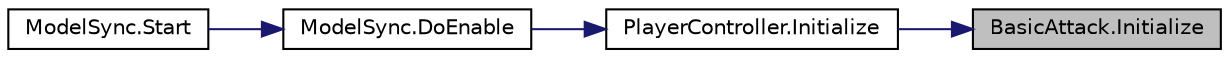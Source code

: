 digraph "BasicAttack.Initialize"
{
 // INTERACTIVE_SVG=YES
 // LATEX_PDF_SIZE
  edge [fontname="Helvetica",fontsize="10",labelfontname="Helvetica",labelfontsize="10"];
  node [fontname="Helvetica",fontsize="10",shape=record];
  rankdir="RL";
  Node1 [label="BasicAttack.Initialize",height=0.2,width=0.4,color="black", fillcolor="grey75", style="filled", fontcolor="black",tooltip=" "];
  Node1 -> Node2 [dir="back",color="midnightblue",fontsize="10",style="solid",fontname="Helvetica"];
  Node2 [label="PlayerController.Initialize",height=0.2,width=0.4,color="black", fillcolor="white", style="filled",URL="$class_player_controller.html#a75e94e4fd555e57e55ab4b7e54024dcf",tooltip="Initialize the PlayerController."];
  Node2 -> Node3 [dir="back",color="midnightblue",fontsize="10",style="solid",fontname="Helvetica"];
  Node3 [label="ModelSync.DoEnable",height=0.2,width=0.4,color="black", fillcolor="white", style="filled",URL="$class_model_sync.html#ab8359f73ae31a7f926c80ebcd7e9444a",tooltip="This starts all the initialization chain for the player."];
  Node3 -> Node4 [dir="back",color="midnightblue",fontsize="10",style="solid",fontname="Helvetica"];
  Node4 [label="ModelSync.Start",height=0.2,width=0.4,color="black", fillcolor="white", style="filled",URL="$class_model_sync.html#a47be08ee3bbd2a173514e74da3dd65cb",tooltip=" "];
}
